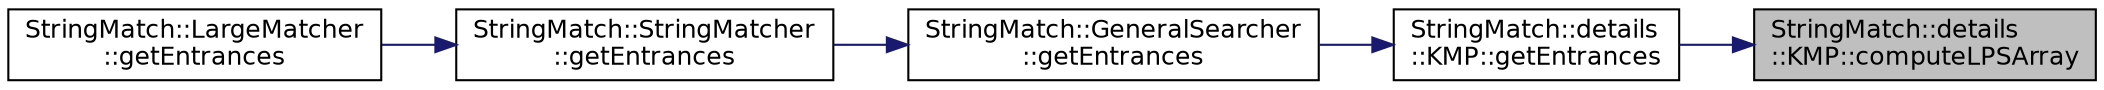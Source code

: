 digraph "StringMatch::details::KMP::computeLPSArray"
{
 // INTERACTIVE_SVG=YES
 // LATEX_PDF_SIZE
  edge [fontname="Helvetica",fontsize="12",labelfontname="Helvetica",labelfontsize="12"];
  node [fontname="Helvetica",fontsize="12",shape=record];
  rankdir="RL";
  Node1 [label="StringMatch::details\l::KMP::computeLPSArray",height=0.2,width=0.4,color="black", fillcolor="grey75", style="filled", fontcolor="black",tooltip=" "];
  Node1 -> Node2 [dir="back",color="midnightblue",fontsize="12",style="solid",fontname="Helvetica"];
  Node2 [label="StringMatch::details\l::KMP::getEntrances",height=0.2,width=0.4,color="black", fillcolor="white", style="filled",URL="$a00890.html#a8fd130f29354d6f8d518817e683199f6",tooltip=" "];
  Node2 -> Node3 [dir="back",color="midnightblue",fontsize="12",style="solid",fontname="Helvetica"];
  Node3 [label="StringMatch::GeneralSearcher\l::getEntrances",height=0.2,width=0.4,color="black", fillcolor="white", style="filled",URL="$a00874.html#a374076af653dd977dad6adc61ee47d89",tooltip="Complexity: O(|text| + |pattern|)"];
  Node3 -> Node4 [dir="back",color="midnightblue",fontsize="12",style="solid",fontname="Helvetica"];
  Node4 [label="StringMatch::StringMatcher\l::getEntrances",height=0.2,width=0.4,color="black", fillcolor="white", style="filled",URL="$a00906.html#a5954f674b0cfd1ddf5722a535075ce7f",tooltip=" "];
  Node4 -> Node5 [dir="back",color="midnightblue",fontsize="12",style="solid",fontname="Helvetica"];
  Node5 [label="StringMatch::LargeMatcher\l::getEntrances",height=0.2,width=0.4,color="black", fillcolor="white", style="filled",URL="$a00878.html#a23c48758e7997fa39fcc22cc72f9d444",tooltip="Complexity: O(|text|)"];
}
